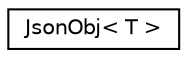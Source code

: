 digraph "Graphical Class Hierarchy"
{
 // LATEX_PDF_SIZE
  edge [fontname="Helvetica",fontsize="10",labelfontname="Helvetica",labelfontsize="10"];
  node [fontname="Helvetica",fontsize="10",shape=record];
  rankdir="LR";
  Node0 [label="JsonObj\< T \>",height=0.2,width=0.4,color="black", fillcolor="white", style="filled",URL="$class_json_obj.html",tooltip=" "];
}
